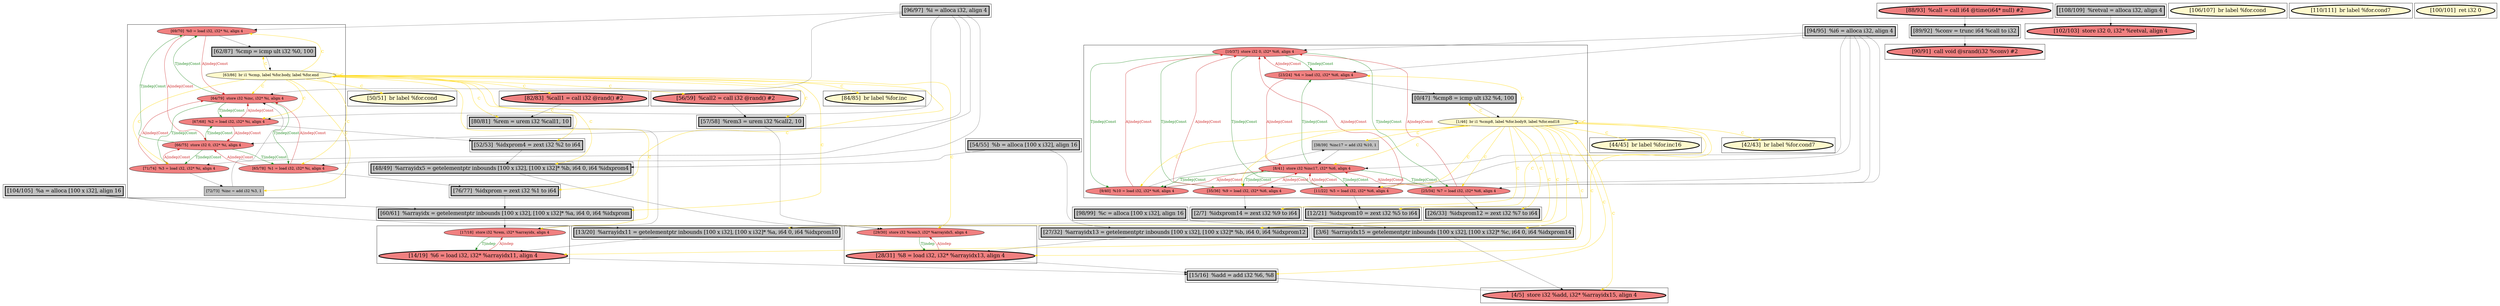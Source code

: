 
digraph G {



node245->node248 [style=solid,color=forestgreen,label="T|indep|Const",penwidth=1.0,fontcolor=forestgreen ]
node248->node245 [style=solid,color=firebrick3,label="A|indep|Const",penwidth=1.0,fontcolor=firebrick3 ]
node225->node230 [style=solid,color=firebrick3,label="A|indep|Const",penwidth=1.0,fontcolor=firebrick3 ]
node230->node225 [style=solid,color=forestgreen,label="T|indep|Const",penwidth=1.0,fontcolor=forestgreen ]
node224->node239 [style=solid,color=gold,label="C",penwidth=1.0,fontcolor=gold ]
node241->node249 [style=solid,color=firebrick3,label="A|indep|Const",penwidth=1.0,fontcolor=firebrick3 ]
node207->node242 [style=solid,color=black,label="",penwidth=0.5,fontcolor=black ]
node228->node231 [style=solid,color=forestgreen,label="T|indep|Const",penwidth=1.0,fontcolor=forestgreen ]
node225->node228 [style=solid,color=firebrick3,label="A|indep|Const",penwidth=1.0,fontcolor=firebrick3 ]
node228->node225 [style=solid,color=forestgreen,label="T|indep|Const",penwidth=1.0,fontcolor=forestgreen ]
node235->node236 [style=solid,color=forestgreen,label="T|indep",penwidth=1.0,fontcolor=forestgreen ]
node206->node235 [style=solid,color=black,label="",penwidth=0.5,fontcolor=black ]
node210->node230 [style=solid,color=black,label="",penwidth=0.5,fontcolor=black ]
node228->node229 [style=solid,color=forestgreen,label="T|indep|Const",penwidth=1.0,fontcolor=forestgreen ]
node229->node228 [style=solid,color=firebrick3,label="A|indep|Const",penwidth=1.0,fontcolor=firebrick3 ]
node245->node244 [style=solid,color=forestgreen,label="T|indep|Const",penwidth=1.0,fontcolor=forestgreen ]
node226->node230 [style=solid,color=firebrick3,label="A|indep|Const",penwidth=1.0,fontcolor=firebrick3 ]
node248->node243 [style=solid,color=black,label="",penwidth=0.5,fontcolor=black ]
node226->node238 [style=solid,color=black,label="",penwidth=0.5,fontcolor=black ]
node230->node229 [style=solid,color=forestgreen,label="T|indep|Const",penwidth=1.0,fontcolor=forestgreen ]
node236->node260 [style=solid,color=black,label="",penwidth=0.5,fontcolor=black ]
node243->node247 [style=solid,color=black,label="",penwidth=0.5,fontcolor=black ]
node260->node205 [style=solid,color=black,label="",penwidth=0.5,fontcolor=black ]
node231->node230 [style=solid,color=firebrick3,label="A|indep|Const",penwidth=1.0,fontcolor=firebrick3 ]
node231->node223 [style=solid,color=black,label="",penwidth=0.5,fontcolor=black ]
node237->node257 [style=solid,color=black,label="",penwidth=0.5,fontcolor=black ]
node258->node236 [style=solid,color=black,label="",penwidth=0.5,fontcolor=black ]
node227->node224 [style=solid,color=black,label="",penwidth=0.5,fontcolor=black ]
node224->node227 [style=solid,color=gold,label="C",penwidth=1.0,fontcolor=gold ]
node249->node241 [style=solid,color=forestgreen,label="T|indep|Const",penwidth=1.0,fontcolor=forestgreen ]
node237->node214 [style=solid,color=black,label="",penwidth=0.5,fontcolor=black ]
node207->node245 [style=solid,color=black,label="",penwidth=0.5,fontcolor=black ]
node224->node229 [style=solid,color=gold,label="C",penwidth=1.0,fontcolor=gold ]
node223->node230 [style=solid,color=black,label="",penwidth=0.5,fontcolor=black ]
node259->node216 [style=solid,color=black,label="",penwidth=0.5,fontcolor=black ]
node249->node248 [style=solid,color=forestgreen,label="T|indep|Const",penwidth=1.0,fontcolor=forestgreen ]
node245->node246 [style=solid,color=forestgreen,label="T|indep|Const",penwidth=1.0,fontcolor=forestgreen ]
node244->node249 [style=solid,color=firebrick3,label="A|indep|Const",penwidth=1.0,fontcolor=firebrick3 ]
node207->node241 [style=solid,color=black,label="",penwidth=0.5,fontcolor=black ]
node224->node226 [style=solid,color=gold,label="C",penwidth=1.0,fontcolor=gold ]
node247->node244 [style=solid,color=gold,label="C",penwidth=1.0,fontcolor=gold ]
node249->node242 [style=solid,color=forestgreen,label="T|indep|Const",penwidth=1.0,fontcolor=forestgreen ]
node245->node242 [style=solid,color=forestgreen,label="T|indep|Const",penwidth=1.0,fontcolor=forestgreen ]
node247->node255 [style=solid,color=gold,label="C",penwidth=1.0,fontcolor=gold ]
node247->node243 [style=solid,color=gold,label="C",penwidth=1.0,fontcolor=gold ]
node247->node258 [style=solid,color=gold,label="C",penwidth=1.0,fontcolor=gold ]
node236->node235 [style=solid,color=firebrick3,label="A|indep",penwidth=1.0,fontcolor=firebrick3 ]
node224->node230 [style=solid,color=gold,label="C",penwidth=1.0,fontcolor=gold ]
node247->node242 [style=solid,color=gold,label="C",penwidth=1.0,fontcolor=gold ]
node224->node219 [style=solid,color=gold,label="C",penwidth=1.0,fontcolor=gold ]
node207->node246 [style=solid,color=black,label="",penwidth=0.5,fontcolor=black ]
node242->node249 [style=solid,color=firebrick3,label="A|indep|Const",penwidth=1.0,fontcolor=firebrick3 ]
node240->node249 [style=solid,color=black,label="",penwidth=0.5,fontcolor=black ]
node224->node223 [style=solid,color=gold,label="C",penwidth=1.0,fontcolor=gold ]
node230->node231 [style=solid,color=forestgreen,label="T|indep|Const",penwidth=1.0,fontcolor=forestgreen ]
node233->node234 [style=solid,color=black,label="",penwidth=0.5,fontcolor=black ]
node247->node249 [style=solid,color=gold,label="C",penwidth=1.0,fontcolor=gold ]
node247->node257 [style=solid,color=gold,label="C",penwidth=1.0,fontcolor=gold ]
node246->node249 [style=solid,color=firebrick3,label="A|indep|Const",penwidth=1.0,fontcolor=firebrick3 ]
node224->node234 [style=solid,color=gold,label="C",penwidth=1.0,fontcolor=gold ]
node224->node233 [style=solid,color=gold,label="C",penwidth=1.0,fontcolor=gold ]
node224->node231 [style=solid,color=gold,label="C",penwidth=1.0,fontcolor=gold ]
node246->node255 [style=solid,color=black,label="",penwidth=0.5,fontcolor=black ]
node247->node256 [style=solid,color=gold,label="C",penwidth=1.0,fontcolor=gold ]
node224->node232 [style=solid,color=gold,label="C",penwidth=1.0,fontcolor=gold ]
node247->node216 [style=solid,color=gold,label="C",penwidth=1.0,fontcolor=gold ]
node247->node236 [style=solid,color=gold,label="C",penwidth=1.0,fontcolor=gold ]
node247->node246 [style=solid,color=gold,label="C",penwidth=1.0,fontcolor=gold ]
node247->node248 [style=solid,color=gold,label="C",penwidth=1.0,fontcolor=gold ]
node232->node235 [style=solid,color=black,label="",penwidth=0.5,fontcolor=black ]
node247->node260 [style=solid,color=gold,label="C",penwidth=1.0,fontcolor=gold ]
node224->node238 [style=solid,color=gold,label="C",penwidth=1.0,fontcolor=gold ]
node241->node259 [style=solid,color=black,label="",penwidth=0.5,fontcolor=black ]
node226->node228 [style=solid,color=firebrick3,label="A|indep|Const",penwidth=1.0,fontcolor=firebrick3 ]
node225->node227 [style=solid,color=black,label="",penwidth=0.5,fontcolor=black ]
node224->node235 [style=solid,color=gold,label="C",penwidth=1.0,fontcolor=gold ]
node224->node254 [style=solid,color=gold,label="C",penwidth=1.0,fontcolor=gold ]
node253->node258 [style=solid,color=black,label="",penwidth=0.5,fontcolor=black ]
node211->node216 [style=solid,color=black,label="",penwidth=0.5,fontcolor=black ]
node207->node244 [style=solid,color=black,label="",penwidth=0.5,fontcolor=black ]
node216->node205 [style=solid,color=black,label="",penwidth=0.5,fontcolor=black ]
node247->node259 [style=solid,color=gold,label="C",penwidth=1.0,fontcolor=gold ]
node248->node249 [style=solid,color=firebrick3,label="A|indep|Const",penwidth=1.0,fontcolor=firebrick3 ]
node224->node225 [style=solid,color=gold,label="C",penwidth=1.0,fontcolor=gold ]
node207->node249 [style=solid,color=black,label="",penwidth=0.5,fontcolor=black ]
node247->node205 [style=solid,color=gold,label="C",penwidth=1.0,fontcolor=gold ]
node249->node244 [style=solid,color=forestgreen,label="T|indep|Const",penwidth=1.0,fontcolor=forestgreen ]
node249->node246 [style=solid,color=forestgreen,label="T|indep|Const",penwidth=1.0,fontcolor=forestgreen ]
node224->node206 [style=solid,color=gold,label="C",penwidth=1.0,fontcolor=gold ]
node247->node240 [style=solid,color=gold,label="C",penwidth=1.0,fontcolor=gold ]
node208->node209 [style=solid,color=forestgreen,label="T|indep",penwidth=1.0,fontcolor=forestgreen ]
node241->node245 [style=solid,color=firebrick3,label="A|indep|Const",penwidth=1.0,fontcolor=firebrick3 ]
node242->node245 [style=solid,color=firebrick3,label="A|indep|Const",penwidth=1.0,fontcolor=firebrick3 ]
node234->node208 [style=solid,color=black,label="",penwidth=0.5,fontcolor=black ]
node228->node226 [style=solid,color=forestgreen,label="T|indep|Const",penwidth=1.0,fontcolor=forestgreen ]
node247->node241 [style=solid,color=gold,label="C",penwidth=1.0,fontcolor=gold ]
node247->node247 [style=solid,color=gold,label="C",penwidth=1.0,fontcolor=gold ]
node246->node245 [style=solid,color=firebrick3,label="A|indep|Const",penwidth=1.0,fontcolor=firebrick3 ]
node245->node241 [style=solid,color=forestgreen,label="T|indep|Const",penwidth=1.0,fontcolor=forestgreen ]
node221->node215 [style=solid,color=black,label="",penwidth=0.5,fontcolor=black ]
node207->node248 [style=solid,color=black,label="",penwidth=0.5,fontcolor=black ]
node212->node258 [style=solid,color=black,label="",penwidth=0.5,fontcolor=black ]
node230->node226 [style=solid,color=forestgreen,label="T|indep|Const",penwidth=1.0,fontcolor=forestgreen ]
node224->node208 [style=solid,color=gold,label="C",penwidth=1.0,fontcolor=gold ]
node238->node214 [style=solid,color=black,label="",penwidth=0.5,fontcolor=black ]
node214->node208 [style=solid,color=black,label="",penwidth=0.5,fontcolor=black ]
node219->node206 [style=solid,color=black,label="",penwidth=0.5,fontcolor=black ]
node217->node250 [style=solid,color=black,label="",penwidth=0.5,fontcolor=black ]
node215->node220 [style=solid,color=black,label="",penwidth=0.5,fontcolor=black ]
node229->node230 [style=solid,color=firebrick3,label="A|indep|Const",penwidth=1.0,fontcolor=firebrick3 ]
node224->node224 [style=solid,color=gold,label="C",penwidth=1.0,fontcolor=gold ]
node255->node257 [style=solid,color=black,label="",penwidth=0.5,fontcolor=black ]
node231->node228 [style=solid,color=firebrick3,label="A|indep|Const",penwidth=1.0,fontcolor=firebrick3 ]
node247->node251 [style=solid,color=gold,label="C",penwidth=1.0,fontcolor=gold ]
node210->node231 [style=solid,color=black,label="",penwidth=0.5,fontcolor=black ]
node210->node228 [style=solid,color=black,label="",penwidth=0.5,fontcolor=black ]
node210->node225 [style=solid,color=black,label="",penwidth=0.5,fontcolor=black ]
node209->node260 [style=solid,color=black,label="",penwidth=0.5,fontcolor=black ]
node244->node245 [style=solid,color=firebrick3,label="A|indep|Const",penwidth=1.0,fontcolor=firebrick3 ]
node242->node253 [style=solid,color=black,label="",penwidth=0.5,fontcolor=black ]
node224->node214 [style=solid,color=gold,label="C",penwidth=1.0,fontcolor=gold ]
node247->node209 [style=solid,color=gold,label="C",penwidth=1.0,fontcolor=gold ]
node209->node208 [style=solid,color=firebrick3,label="A|indep",penwidth=1.0,fontcolor=firebrick3 ]
node210->node229 [style=solid,color=black,label="",penwidth=0.5,fontcolor=black ]
node247->node253 [style=solid,color=gold,label="C",penwidth=1.0,fontcolor=gold ]
node229->node222 [style=solid,color=black,label="",penwidth=0.5,fontcolor=black ]
node222->node232 [style=solid,color=black,label="",penwidth=0.5,fontcolor=black ]
node244->node240 [style=solid,color=black,label="",penwidth=0.5,fontcolor=black ]
node257->node209 [style=solid,color=black,label="",penwidth=0.5,fontcolor=black ]
node210->node226 [style=solid,color=black,label="",penwidth=0.5,fontcolor=black ]
node224->node222 [style=solid,color=gold,label="C",penwidth=1.0,fontcolor=gold ]
node212->node232 [style=solid,color=black,label="",penwidth=0.5,fontcolor=black ]


subgraph cluster36 {


node260 [penwidth=3.0,fontsize=20,fillcolor=grey,label="[15/16]  %add = add i32 %6, %8",shape=rectangle,style=filled ]



}

subgraph cluster15 {


node221 [penwidth=3.0,fontsize=20,fillcolor=lightcoral,label="[88/93]  %call = call i64 @time(i64* null) #2",shape=ellipse,style=filled ]



}

subgraph cluster35 {


node259 [penwidth=3.0,fontsize=20,fillcolor=grey,label="[2/7]  %idxprom14 = zext i32 %9 to i64",shape=rectangle,style=filled ]



}

subgraph cluster11 {


node217 [penwidth=3.0,fontsize=20,fillcolor=grey,label="[108/109]  %retval = alloca i32, align 4",shape=rectangle,style=filled ]



}

subgraph cluster19 {


node233 [penwidth=3.0,fontsize=20,fillcolor=lightcoral,label="[56/59]  %call2 = call i32 @rand() #2",shape=ellipse,style=filled ]



}

subgraph cluster9 {


node215 [penwidth=3.0,fontsize=20,fillcolor=grey,label="[89/92]  %conv = trunc i64 %call to i32",shape=rectangle,style=filled ]



}

subgraph cluster8 {


node214 [penwidth=3.0,fontsize=20,fillcolor=grey,label="[48/49]  %arrayidx5 = getelementptr inbounds [100 x i32], [100 x i32]* %b, i64 0, i64 %idxprom4",shape=rectangle,style=filled ]



}

subgraph cluster10 {


node216 [penwidth=3.0,fontsize=20,fillcolor=grey,label="[3/6]  %arrayidx15 = getelementptr inbounds [100 x i32], [100 x i32]* %c, i64 0, i64 %idxprom14",shape=rectangle,style=filled ]



}

subgraph cluster23 {


node238 [penwidth=3.0,fontsize=20,fillcolor=grey,label="[52/53]  %idxprom4 = zext i32 %2 to i64",shape=rectangle,style=filled ]



}

subgraph cluster7 {


node213 [penwidth=3.0,fontsize=20,fillcolor=lemonchiffon,label="[106/107]  br label %for.cond",shape=ellipse,style=filled ]



}

subgraph cluster14 {


node220 [penwidth=3.0,fontsize=20,fillcolor=lightcoral,label="[90/91]  call void @srand(i32 %conv) #2",shape=ellipse,style=filled ]



}

subgraph cluster6 {


node212 [penwidth=3.0,fontsize=20,fillcolor=grey,label="[104/105]  %a = alloca [100 x i32], align 16",shape=rectangle,style=filled ]



}

subgraph cluster30 {


node254 [penwidth=3.0,fontsize=20,fillcolor=lemonchiffon,label="[84/85]  br label %for.inc",shape=ellipse,style=filled ]



}

subgraph cluster31 {


node255 [penwidth=3.0,fontsize=20,fillcolor=grey,label="[26/33]  %idxprom12 = zext i32 %7 to i64",shape=rectangle,style=filled ]



}

subgraph cluster0 {


node205 [penwidth=3.0,fontsize=20,fillcolor=lightcoral,label="[4/5]  store i32 %add, i32* %arrayidx15, align 4",shape=ellipse,style=filled ]



}

subgraph cluster13 {


node219 [penwidth=3.0,fontsize=20,fillcolor=lightcoral,label="[82/83]  %call1 = call i32 @rand() #2",shape=ellipse,style=filled ]



}

subgraph cluster5 {


node211 [penwidth=3.0,fontsize=20,fillcolor=grey,label="[98/99]  %c = alloca [100 x i32], align 16",shape=rectangle,style=filled ]



}

subgraph cluster1 {


node206 [penwidth=3.0,fontsize=20,fillcolor=grey,label="[80/81]  %rem = urem i32 %call1, 10",shape=rectangle,style=filled ]



}

subgraph cluster32 {


node256 [penwidth=3.0,fontsize=20,fillcolor=lemonchiffon,label="[44/45]  br label %for.inc16",shape=ellipse,style=filled ]



}

subgraph cluster3 {


node209 [penwidth=3.0,fontsize=20,fillcolor=lightcoral,label="[28/31]  %8 = load i32, i32* %arrayidx13, align 4",shape=ellipse,style=filled ]
node208 [fillcolor=lightcoral,label="[29/30]  store i32 %rem3, i32* %arrayidx5, align 4",shape=ellipse,style=filled ]



}

subgraph cluster4 {


node210 [penwidth=3.0,fontsize=20,fillcolor=grey,label="[96/97]  %i = alloca i32, align 4",shape=rectangle,style=filled ]



}

subgraph cluster17 {


node230 [fillcolor=lightcoral,label="[64/79]  store i32 %inc, i32* %i, align 4",shape=ellipse,style=filled ]
node231 [fillcolor=lightcoral,label="[71/74]  %3 = load i32, i32* %i, align 4",shape=ellipse,style=filled ]
node224 [fillcolor=lemonchiffon,label="[63/86]  br i1 %cmp, label %for.body, label %for.end",shape=ellipse,style=filled ]
node223 [fillcolor=grey,label="[72/73]  %inc = add i32 %3, 1",shape=rectangle,style=filled ]
node225 [fillcolor=lightcoral,label="[69/70]  %0 = load i32, i32* %i, align 4",shape=ellipse,style=filled ]
node227 [penwidth=3.0,fontsize=20,fillcolor=grey,label="[62/87]  %cmp = icmp ult i32 %0, 100",shape=rectangle,style=filled ]
node229 [fillcolor=lightcoral,label="[65/78]  %1 = load i32, i32* %i, align 4",shape=ellipse,style=filled ]
node226 [fillcolor=lightcoral,label="[67/68]  %2 = load i32, i32* %i, align 4",shape=ellipse,style=filled ]
node228 [fillcolor=lightcoral,label="[66/75]  store i32 0, i32* %i, align 4",shape=ellipse,style=filled ]



}

subgraph cluster16 {


node222 [penwidth=3.0,fontsize=20,fillcolor=grey,label="[76/77]  %idxprom = zext i32 %1 to i64",shape=rectangle,style=filled ]



}

subgraph cluster2 {


node207 [penwidth=3.0,fontsize=20,fillcolor=grey,label="[94/95]  %i6 = alloca i32, align 4",shape=rectangle,style=filled ]



}

subgraph cluster34 {


node258 [penwidth=3.0,fontsize=20,fillcolor=grey,label="[13/20]  %arrayidx11 = getelementptr inbounds [100 x i32], [100 x i32]* %a, i64 0, i64 %idxprom10",shape=rectangle,style=filled ]



}

subgraph cluster22 {


node237 [penwidth=3.0,fontsize=20,fillcolor=grey,label="[54/55]  %b = alloca [100 x i32], align 16",shape=rectangle,style=filled ]



}

subgraph cluster25 {


node249 [fillcolor=lightcoral,label="[8/41]  store i32 %inc17, i32* %i6, align 4",shape=ellipse,style=filled ]
node247 [fillcolor=lemonchiffon,label="[1/46]  br i1 %cmp8, label %for.body9, label %for.end18",shape=ellipse,style=filled ]
node246 [fillcolor=lightcoral,label="[25/34]  %7 = load i32, i32* %i6, align 4",shape=ellipse,style=filled ]
node248 [fillcolor=lightcoral,label="[23/24]  %4 = load i32, i32* %i6, align 4",shape=ellipse,style=filled ]
node243 [penwidth=3.0,fontsize=20,fillcolor=grey,label="[0/47]  %cmp8 = icmp ult i32 %4, 100",shape=rectangle,style=filled ]
node240 [fillcolor=grey,label="[38/39]  %inc17 = add i32 %10, 1",shape=rectangle,style=filled ]
node241 [fillcolor=lightcoral,label="[35/36]  %9 = load i32, i32* %i6, align 4",shape=ellipse,style=filled ]
node245 [fillcolor=lightcoral,label="[10/37]  store i32 0, i32* %i6, align 4",shape=ellipse,style=filled ]
node242 [fillcolor=lightcoral,label="[11/22]  %5 = load i32, i32* %i6, align 4",shape=ellipse,style=filled ]
node244 [fillcolor=lightcoral,label="[9/40]  %10 = load i32, i32* %i6, align 4",shape=ellipse,style=filled ]



}

subgraph cluster18 {


node232 [penwidth=3.0,fontsize=20,fillcolor=grey,label="[60/61]  %arrayidx = getelementptr inbounds [100 x i32], [100 x i32]* %a, i64 0, i64 %idxprom",shape=rectangle,style=filled ]



}

subgraph cluster29 {


node253 [penwidth=3.0,fontsize=20,fillcolor=grey,label="[12/21]  %idxprom10 = zext i32 %5 to i64",shape=rectangle,style=filled ]



}

subgraph cluster20 {


node234 [penwidth=3.0,fontsize=20,fillcolor=grey,label="[57/58]  %rem3 = urem i32 %call2, 10",shape=rectangle,style=filled ]



}

subgraph cluster26 {


node250 [penwidth=3.0,fontsize=20,fillcolor=lightcoral,label="[102/103]  store i32 0, i32* %retval, align 4",shape=ellipse,style=filled ]



}

subgraph cluster24 {


node239 [penwidth=3.0,fontsize=20,fillcolor=lemonchiffon,label="[50/51]  br label %for.cond",shape=ellipse,style=filled ]



}

subgraph cluster28 {


node252 [penwidth=3.0,fontsize=20,fillcolor=lemonchiffon,label="[110/111]  br label %for.cond7",shape=ellipse,style=filled ]



}

subgraph cluster27 {


node251 [penwidth=3.0,fontsize=20,fillcolor=lemonchiffon,label="[42/43]  br label %for.cond7",shape=ellipse,style=filled ]



}

subgraph cluster21 {


node236 [penwidth=3.0,fontsize=20,fillcolor=lightcoral,label="[14/19]  %6 = load i32, i32* %arrayidx11, align 4",shape=ellipse,style=filled ]
node235 [fillcolor=lightcoral,label="[17/18]  store i32 %rem, i32* %arrayidx, align 4",shape=ellipse,style=filled ]



}

subgraph cluster12 {


node218 [penwidth=3.0,fontsize=20,fillcolor=lemonchiffon,label="[100/101]  ret i32 0",shape=ellipse,style=filled ]



}

subgraph cluster33 {


node257 [penwidth=3.0,fontsize=20,fillcolor=grey,label="[27/32]  %arrayidx13 = getelementptr inbounds [100 x i32], [100 x i32]* %b, i64 0, i64 %idxprom12",shape=rectangle,style=filled ]



}

}
